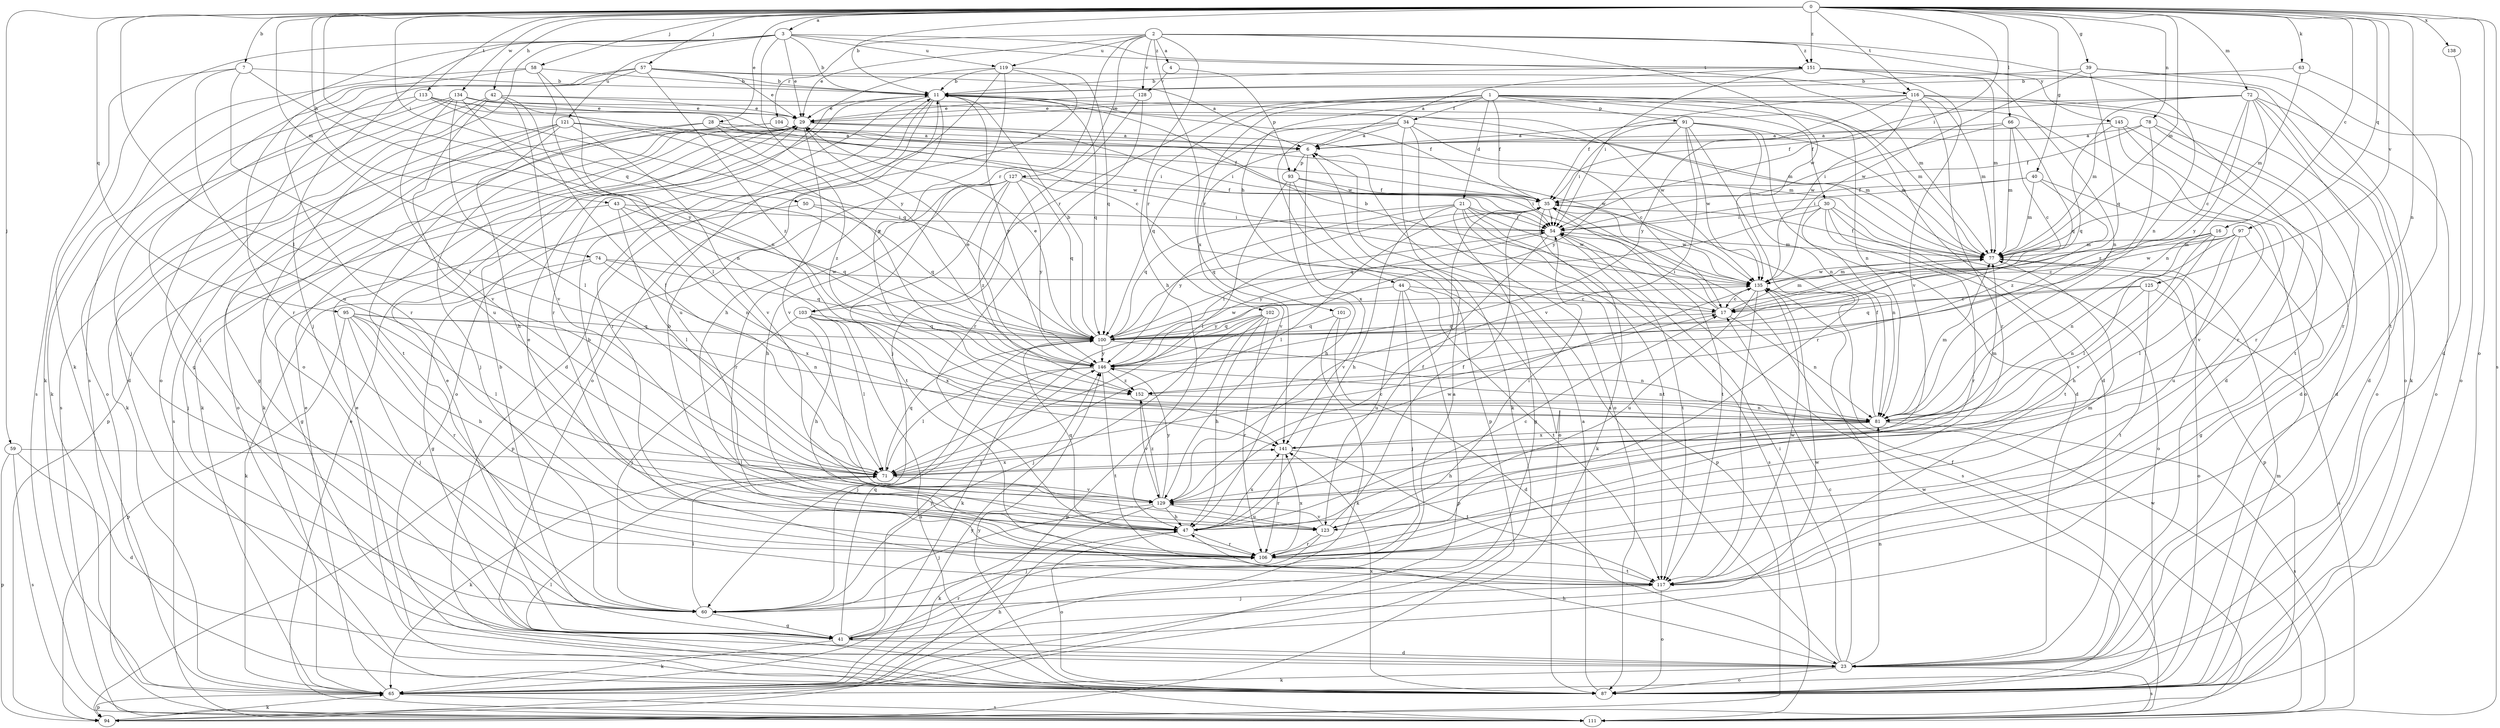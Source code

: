 strict digraph  {
0;
1;
2;
3;
4;
6;
7;
11;
16;
17;
21;
23;
28;
29;
30;
34;
35;
39;
40;
41;
42;
43;
44;
47;
50;
54;
57;
58;
59;
60;
63;
65;
66;
71;
72;
74;
77;
78;
81;
87;
91;
93;
94;
95;
97;
100;
101;
102;
103;
104;
106;
111;
113;
116;
117;
119;
121;
123;
125;
127;
128;
129;
134;
135;
138;
141;
145;
146;
151;
152;
0 -> 3  [label=a];
0 -> 7  [label=b];
0 -> 11  [label=b];
0 -> 16  [label=c];
0 -> 28  [label=e];
0 -> 39  [label=g];
0 -> 40  [label=g];
0 -> 42  [label=h];
0 -> 43  [label=h];
0 -> 50  [label=i];
0 -> 54  [label=i];
0 -> 57  [label=j];
0 -> 58  [label=j];
0 -> 59  [label=j];
0 -> 63  [label=k];
0 -> 66  [label=l];
0 -> 71  [label=l];
0 -> 72  [label=m];
0 -> 74  [label=m];
0 -> 77  [label=m];
0 -> 78  [label=n];
0 -> 81  [label=n];
0 -> 87  [label=o];
0 -> 95  [label=q];
0 -> 97  [label=q];
0 -> 100  [label=q];
0 -> 111  [label=s];
0 -> 113  [label=t];
0 -> 116  [label=t];
0 -> 125  [label=v];
0 -> 134  [label=w];
0 -> 138  [label=x];
0 -> 151  [label=z];
1 -> 21  [label=d];
1 -> 23  [label=d];
1 -> 30  [label=f];
1 -> 34  [label=f];
1 -> 35  [label=f];
1 -> 44  [label=h];
1 -> 81  [label=n];
1 -> 87  [label=o];
1 -> 91  [label=p];
1 -> 101  [label=r];
1 -> 102  [label=r];
1 -> 103  [label=r];
2 -> 4  [label=a];
2 -> 29  [label=e];
2 -> 47  [label=h];
2 -> 81  [label=n];
2 -> 103  [label=r];
2 -> 104  [label=r];
2 -> 119  [label=u];
2 -> 127  [label=v];
2 -> 128  [label=v];
2 -> 135  [label=w];
2 -> 141  [label=x];
2 -> 145  [label=y];
2 -> 151  [label=z];
3 -> 11  [label=b];
3 -> 29  [label=e];
3 -> 60  [label=j];
3 -> 65  [label=k];
3 -> 87  [label=o];
3 -> 111  [label=s];
3 -> 116  [label=t];
3 -> 119  [label=u];
3 -> 121  [label=u];
3 -> 146  [label=y];
3 -> 151  [label=z];
4 -> 93  [label=p];
4 -> 128  [label=v];
6 -> 93  [label=p];
6 -> 129  [label=v];
6 -> 141  [label=x];
7 -> 11  [label=b];
7 -> 71  [label=l];
7 -> 111  [label=s];
7 -> 123  [label=u];
7 -> 146  [label=y];
11 -> 29  [label=e];
11 -> 47  [label=h];
11 -> 77  [label=m];
11 -> 87  [label=o];
11 -> 100  [label=q];
11 -> 106  [label=r];
11 -> 123  [label=u];
11 -> 135  [label=w];
11 -> 146  [label=y];
16 -> 17  [label=c];
16 -> 47  [label=h];
16 -> 71  [label=l];
16 -> 77  [label=m];
16 -> 129  [label=v];
17 -> 11  [label=b];
17 -> 54  [label=i];
17 -> 77  [label=m];
17 -> 81  [label=n];
17 -> 100  [label=q];
21 -> 41  [label=g];
21 -> 47  [label=h];
21 -> 54  [label=i];
21 -> 94  [label=p];
21 -> 100  [label=q];
21 -> 111  [label=s];
21 -> 117  [label=t];
21 -> 135  [label=w];
21 -> 146  [label=y];
23 -> 6  [label=a];
23 -> 17  [label=c];
23 -> 47  [label=h];
23 -> 54  [label=i];
23 -> 65  [label=k];
23 -> 81  [label=n];
23 -> 87  [label=o];
23 -> 111  [label=s];
28 -> 6  [label=a];
28 -> 54  [label=i];
28 -> 65  [label=k];
28 -> 117  [label=t];
28 -> 152  [label=z];
29 -> 6  [label=a];
29 -> 54  [label=i];
29 -> 65  [label=k];
29 -> 77  [label=m];
29 -> 94  [label=p];
29 -> 129  [label=v];
30 -> 54  [label=i];
30 -> 81  [label=n];
30 -> 87  [label=o];
30 -> 94  [label=p];
30 -> 100  [label=q];
30 -> 106  [label=r];
30 -> 117  [label=t];
34 -> 6  [label=a];
34 -> 17  [label=c];
34 -> 65  [label=k];
34 -> 77  [label=m];
34 -> 87  [label=o];
34 -> 94  [label=p];
34 -> 100  [label=q];
35 -> 54  [label=i];
35 -> 65  [label=k];
35 -> 71  [label=l];
35 -> 100  [label=q];
35 -> 117  [label=t];
35 -> 135  [label=w];
39 -> 11  [label=b];
39 -> 65  [label=k];
39 -> 87  [label=o];
39 -> 100  [label=q];
39 -> 135  [label=w];
40 -> 35  [label=f];
40 -> 54  [label=i];
40 -> 77  [label=m];
40 -> 129  [label=v];
40 -> 152  [label=z];
41 -> 6  [label=a];
41 -> 11  [label=b];
41 -> 23  [label=d];
41 -> 29  [label=e];
41 -> 65  [label=k];
41 -> 100  [label=q];
41 -> 106  [label=r];
41 -> 135  [label=w];
41 -> 146  [label=y];
42 -> 23  [label=d];
42 -> 29  [label=e];
42 -> 35  [label=f];
42 -> 71  [label=l];
42 -> 111  [label=s];
42 -> 123  [label=u];
42 -> 129  [label=v];
43 -> 54  [label=i];
43 -> 60  [label=j];
43 -> 71  [label=l];
43 -> 81  [label=n];
43 -> 100  [label=q];
44 -> 17  [label=c];
44 -> 60  [label=j];
44 -> 94  [label=p];
44 -> 117  [label=t];
44 -> 123  [label=u];
44 -> 146  [label=y];
47 -> 17  [label=c];
47 -> 35  [label=f];
47 -> 87  [label=o];
47 -> 100  [label=q];
47 -> 106  [label=r];
47 -> 141  [label=x];
50 -> 41  [label=g];
50 -> 54  [label=i];
50 -> 100  [label=q];
54 -> 77  [label=m];
54 -> 111  [label=s];
54 -> 117  [label=t];
54 -> 129  [label=v];
54 -> 146  [label=y];
57 -> 6  [label=a];
57 -> 11  [label=b];
57 -> 29  [label=e];
57 -> 60  [label=j];
57 -> 77  [label=m];
57 -> 87  [label=o];
57 -> 106  [label=r];
57 -> 152  [label=z];
58 -> 11  [label=b];
58 -> 65  [label=k];
58 -> 71  [label=l];
58 -> 81  [label=n];
58 -> 106  [label=r];
59 -> 23  [label=d];
59 -> 71  [label=l];
59 -> 94  [label=p];
59 -> 111  [label=s];
60 -> 41  [label=g];
60 -> 71  [label=l];
63 -> 11  [label=b];
63 -> 77  [label=m];
63 -> 117  [label=t];
65 -> 29  [label=e];
65 -> 47  [label=h];
65 -> 94  [label=p];
65 -> 111  [label=s];
65 -> 146  [label=y];
66 -> 6  [label=a];
66 -> 17  [label=c];
66 -> 54  [label=i];
66 -> 77  [label=m];
66 -> 100  [label=q];
71 -> 17  [label=c];
71 -> 65  [label=k];
71 -> 100  [label=q];
71 -> 129  [label=v];
71 -> 141  [label=x];
72 -> 17  [label=c];
72 -> 23  [label=d];
72 -> 29  [label=e];
72 -> 35  [label=f];
72 -> 77  [label=m];
72 -> 81  [label=n];
72 -> 87  [label=o];
72 -> 106  [label=r];
72 -> 146  [label=y];
74 -> 41  [label=g];
74 -> 65  [label=k];
74 -> 100  [label=q];
74 -> 135  [label=w];
74 -> 141  [label=x];
77 -> 35  [label=f];
77 -> 87  [label=o];
77 -> 135  [label=w];
78 -> 6  [label=a];
78 -> 23  [label=d];
78 -> 35  [label=f];
78 -> 106  [label=r];
78 -> 152  [label=z];
81 -> 35  [label=f];
81 -> 47  [label=h];
81 -> 77  [label=m];
81 -> 111  [label=s];
81 -> 141  [label=x];
87 -> 6  [label=a];
87 -> 29  [label=e];
87 -> 71  [label=l];
87 -> 77  [label=m];
87 -> 135  [label=w];
87 -> 141  [label=x];
87 -> 146  [label=y];
91 -> 6  [label=a];
91 -> 23  [label=d];
91 -> 54  [label=i];
91 -> 77  [label=m];
91 -> 81  [label=n];
91 -> 106  [label=r];
91 -> 129  [label=v];
91 -> 135  [label=w];
91 -> 146  [label=y];
93 -> 35  [label=f];
93 -> 47  [label=h];
93 -> 54  [label=i];
93 -> 71  [label=l];
93 -> 87  [label=o];
94 -> 65  [label=k];
95 -> 47  [label=h];
95 -> 60  [label=j];
95 -> 71  [label=l];
95 -> 81  [label=n];
95 -> 94  [label=p];
95 -> 100  [label=q];
95 -> 106  [label=r];
97 -> 41  [label=g];
97 -> 71  [label=l];
97 -> 77  [label=m];
97 -> 81  [label=n];
97 -> 123  [label=u];
97 -> 135  [label=w];
100 -> 11  [label=b];
100 -> 29  [label=e];
100 -> 81  [label=n];
100 -> 135  [label=w];
100 -> 146  [label=y];
101 -> 23  [label=d];
101 -> 65  [label=k];
101 -> 100  [label=q];
102 -> 47  [label=h];
102 -> 60  [label=j];
102 -> 65  [label=k];
102 -> 94  [label=p];
102 -> 100  [label=q];
102 -> 106  [label=r];
103 -> 47  [label=h];
103 -> 60  [label=j];
103 -> 71  [label=l];
103 -> 100  [label=q];
103 -> 111  [label=s];
103 -> 141  [label=x];
104 -> 6  [label=a];
104 -> 60  [label=j];
104 -> 65  [label=k];
104 -> 135  [label=w];
106 -> 11  [label=b];
106 -> 29  [label=e];
106 -> 77  [label=m];
106 -> 117  [label=t];
106 -> 141  [label=x];
111 -> 29  [label=e];
111 -> 35  [label=f];
111 -> 135  [label=w];
113 -> 17  [label=c];
113 -> 29  [label=e];
113 -> 60  [label=j];
113 -> 65  [label=k];
113 -> 100  [label=q];
113 -> 135  [label=w];
116 -> 23  [label=d];
116 -> 29  [label=e];
116 -> 35  [label=f];
116 -> 77  [label=m];
116 -> 87  [label=o];
116 -> 106  [label=r];
116 -> 135  [label=w];
116 -> 146  [label=y];
117 -> 11  [label=b];
117 -> 60  [label=j];
117 -> 87  [label=o];
117 -> 135  [label=w];
119 -> 11  [label=b];
119 -> 23  [label=d];
119 -> 87  [label=o];
119 -> 100  [label=q];
119 -> 106  [label=r];
119 -> 152  [label=z];
121 -> 6  [label=a];
121 -> 35  [label=f];
121 -> 41  [label=g];
121 -> 47  [label=h];
121 -> 87  [label=o];
121 -> 111  [label=s];
121 -> 129  [label=v];
123 -> 35  [label=f];
123 -> 54  [label=i];
123 -> 60  [label=j];
123 -> 106  [label=r];
123 -> 129  [label=v];
125 -> 17  [label=c];
125 -> 81  [label=n];
125 -> 100  [label=q];
125 -> 111  [label=s];
125 -> 117  [label=t];
127 -> 35  [label=f];
127 -> 47  [label=h];
127 -> 94  [label=p];
127 -> 100  [label=q];
127 -> 106  [label=r];
127 -> 117  [label=t];
127 -> 146  [label=y];
127 -> 152  [label=z];
128 -> 29  [label=e];
128 -> 60  [label=j];
128 -> 106  [label=r];
129 -> 47  [label=h];
129 -> 60  [label=j];
129 -> 65  [label=k];
129 -> 123  [label=u];
129 -> 135  [label=w];
129 -> 146  [label=y];
129 -> 152  [label=z];
134 -> 29  [label=e];
134 -> 41  [label=g];
134 -> 71  [label=l];
134 -> 77  [label=m];
134 -> 81  [label=n];
134 -> 87  [label=o];
134 -> 129  [label=v];
134 -> 135  [label=w];
134 -> 146  [label=y];
135 -> 17  [label=c];
135 -> 77  [label=m];
135 -> 117  [label=t];
135 -> 123  [label=u];
138 -> 23  [label=d];
141 -> 71  [label=l];
141 -> 77  [label=m];
141 -> 106  [label=r];
141 -> 117  [label=t];
145 -> 6  [label=a];
145 -> 23  [label=d];
145 -> 100  [label=q];
145 -> 106  [label=r];
145 -> 117  [label=t];
146 -> 29  [label=e];
146 -> 54  [label=i];
146 -> 60  [label=j];
146 -> 71  [label=l];
146 -> 81  [label=n];
146 -> 117  [label=t];
146 -> 152  [label=z];
151 -> 6  [label=a];
151 -> 11  [label=b];
151 -> 54  [label=i];
151 -> 77  [label=m];
151 -> 81  [label=n];
151 -> 87  [label=o];
151 -> 129  [label=v];
152 -> 81  [label=n];
152 -> 129  [label=v];
}
